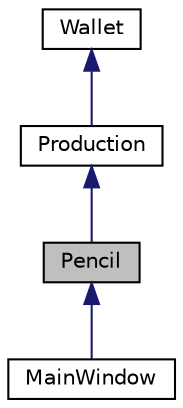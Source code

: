 digraph "Pencil"
{
  edge [fontname="Helvetica",fontsize="10",labelfontname="Helvetica",labelfontsize="10"];
  node [fontname="Helvetica",fontsize="10",shape=record];
  Node0 [label="Pencil",height=0.2,width=0.4,color="black", fillcolor="grey75", style="filled", fontcolor="black"];
  Node1 -> Node0 [dir="back",color="midnightblue",fontsize="10",style="solid",fontname="Helvetica"];
  Node1 [label="Production",height=0.2,width=0.4,color="black", fillcolor="white", style="filled",URL="$classProduction.html"];
  Node2 -> Node1 [dir="back",color="midnightblue",fontsize="10",style="solid",fontname="Helvetica"];
  Node2 [label="Wallet",height=0.2,width=0.4,color="black", fillcolor="white", style="filled",URL="$classWallet.html"];
  Node0 -> Node3 [dir="back",color="midnightblue",fontsize="10",style="solid",fontname="Helvetica"];
  Node3 [label="MainWindow",height=0.2,width=0.4,color="black", fillcolor="white", style="filled",URL="$classMainWindow.html"];
}
